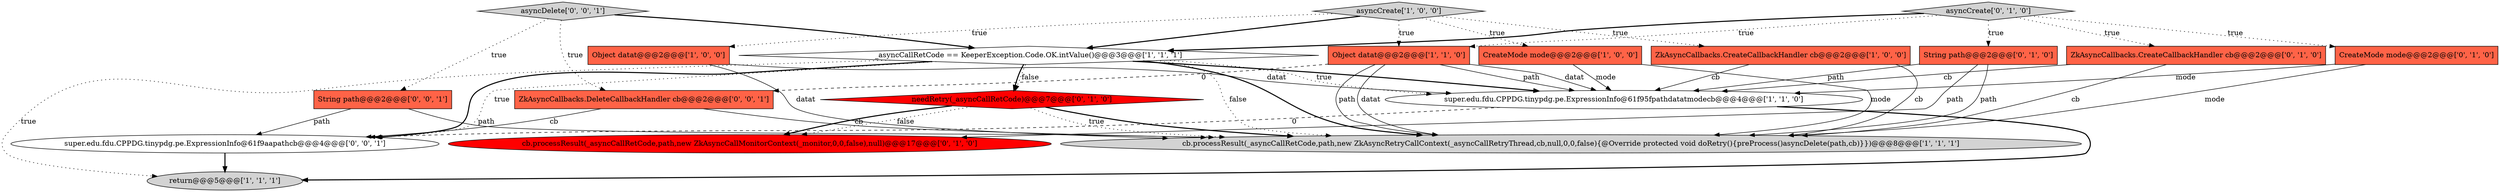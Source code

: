 digraph {
3 [style = filled, label = "ZkAsyncCallbacks.CreateCallbackHandler cb@@@2@@@['1', '0', '0']", fillcolor = tomato, shape = box image = "AAA0AAABBB1BBB"];
7 [style = filled, label = "Object datat@@@2@@@['1', '1', '0']", fillcolor = tomato, shape = box image = "AAA0AAABBB1BBB"];
10 [style = filled, label = "String path@@@2@@@['0', '1', '0']", fillcolor = tomato, shape = box image = "AAA0AAABBB2BBB"];
5 [style = filled, label = "cb.processResult(_asyncCallRetCode,path,new ZkAsyncRetryCallContext(_asyncCallRetryThread,cb,null,0,0,false){@Override protected void doRetry(){preProcess()asyncDelete(path,cb)}})@@@8@@@['1', '1', '1']", fillcolor = lightgray, shape = ellipse image = "AAA0AAABBB1BBB"];
14 [style = filled, label = "cb.processResult(_asyncCallRetCode,path,new ZkAsyncCallMonitorContext(_monitor,0,0,false),null)@@@17@@@['0', '1', '0']", fillcolor = red, shape = ellipse image = "AAA1AAABBB2BBB"];
8 [style = filled, label = "return@@@5@@@['1', '1', '1']", fillcolor = lightgray, shape = ellipse image = "AAA0AAABBB1BBB"];
11 [style = filled, label = "asyncCreate['0', '1', '0']", fillcolor = lightgray, shape = diamond image = "AAA0AAABBB2BBB"];
15 [style = filled, label = "super.edu.fdu.CPPDG.tinypdg.pe.ExpressionInfo@61f9aapathcb@@@4@@@['0', '0', '1']", fillcolor = white, shape = ellipse image = "AAA0AAABBB3BBB"];
0 [style = filled, label = "super.edu.fdu.CPPDG.tinypdg.pe.ExpressionInfo@61f95fpathdatatmodecb@@@4@@@['1', '1', '0']", fillcolor = white, shape = ellipse image = "AAA0AAABBB1BBB"];
13 [style = filled, label = "ZkAsyncCallbacks.CreateCallbackHandler cb@@@2@@@['0', '1', '0']", fillcolor = tomato, shape = box image = "AAA0AAABBB2BBB"];
2 [style = filled, label = "Object datat@@@2@@@['1', '0', '0']", fillcolor = tomato, shape = box image = "AAA0AAABBB1BBB"];
16 [style = filled, label = "String path@@@2@@@['0', '0', '1']", fillcolor = tomato, shape = box image = "AAA0AAABBB3BBB"];
1 [style = filled, label = "CreateMode mode@@@2@@@['1', '0', '0']", fillcolor = tomato, shape = box image = "AAA0AAABBB1BBB"];
4 [style = filled, label = "_asyncCallRetCode == KeeperException.Code.OK.intValue()@@@3@@@['1', '1', '1']", fillcolor = white, shape = diamond image = "AAA0AAABBB1BBB"];
6 [style = filled, label = "asyncCreate['1', '0', '0']", fillcolor = lightgray, shape = diamond image = "AAA0AAABBB1BBB"];
12 [style = filled, label = "CreateMode mode@@@2@@@['0', '1', '0']", fillcolor = tomato, shape = box image = "AAA0AAABBB2BBB"];
17 [style = filled, label = "asyncDelete['0', '0', '1']", fillcolor = lightgray, shape = diamond image = "AAA0AAABBB3BBB"];
18 [style = filled, label = "ZkAsyncCallbacks.DeleteCallbackHandler cb@@@2@@@['0', '0', '1']", fillcolor = tomato, shape = box image = "AAA0AAABBB3BBB"];
9 [style = filled, label = "needRetry(_asyncCallRetCode)@@@7@@@['0', '1', '0']", fillcolor = red, shape = diamond image = "AAA1AAABBB2BBB"];
11->7 [style = dotted, label="true"];
4->9 [style = bold, label=""];
11->4 [style = bold, label=""];
12->0 [style = solid, label="mode"];
7->18 [style = dashed, label="0"];
13->5 [style = solid, label="cb"];
17->18 [style = dotted, label="true"];
4->15 [style = bold, label=""];
11->10 [style = dotted, label="true"];
3->0 [style = solid, label="cb"];
9->14 [style = dotted, label="false"];
12->5 [style = solid, label="mode"];
4->0 [style = dotted, label="true"];
16->5 [style = solid, label="path"];
11->12 [style = dotted, label="true"];
10->0 [style = solid, label="path"];
1->5 [style = solid, label="mode"];
7->0 [style = solid, label="path"];
1->0 [style = solid, label="mode"];
4->8 [style = dotted, label="true"];
18->5 [style = solid, label="cb"];
4->5 [style = dotted, label="false"];
6->1 [style = dotted, label="true"];
16->15 [style = solid, label="path"];
17->4 [style = bold, label=""];
0->15 [style = dashed, label="0"];
7->5 [style = solid, label="datat"];
11->13 [style = dotted, label="true"];
4->15 [style = dotted, label="true"];
2->5 [style = solid, label="datat"];
3->5 [style = solid, label="cb"];
4->0 [style = bold, label=""];
17->16 [style = dotted, label="true"];
4->9 [style = dotted, label="false"];
6->4 [style = bold, label=""];
6->2 [style = dotted, label="true"];
2->0 [style = solid, label="datat"];
18->15 [style = solid, label="cb"];
13->0 [style = solid, label="cb"];
10->5 [style = solid, label="path"];
0->8 [style = bold, label=""];
9->14 [style = bold, label=""];
6->7 [style = dotted, label="true"];
9->5 [style = bold, label=""];
7->0 [style = solid, label="datat"];
6->3 [style = dotted, label="true"];
4->5 [style = bold, label=""];
15->8 [style = bold, label=""];
10->14 [style = solid, label="path"];
7->5 [style = solid, label="path"];
9->5 [style = dotted, label="true"];
}
